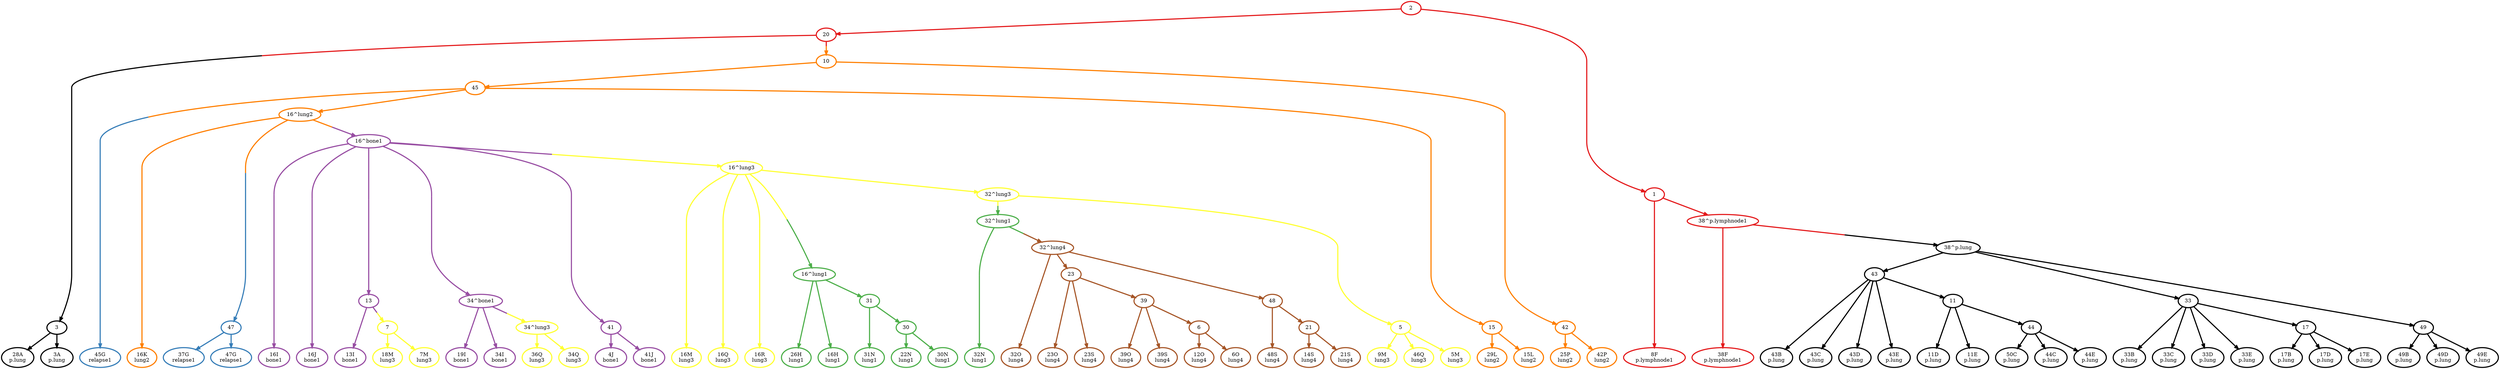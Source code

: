 digraph T {
	{
		rank=same
		0 [penwidth=3,colorscheme=set19,color=0,label="28A\np.lung"]
		1 [penwidth=3,colorscheme=set19,color=0,label="3A\np.lung"]
		2 [penwidth=3,colorscheme=set19,color=0,label="43B\np.lung"]
		3 [penwidth=3,colorscheme=set19,color=0,label="43C\np.lung"]
		4 [penwidth=3,colorscheme=set19,color=0,label="43D\np.lung"]
		5 [penwidth=3,colorscheme=set19,color=0,label="43E\np.lung"]
		6 [penwidth=3,colorscheme=set19,color=0,label="11D\np.lung"]
		7 [penwidth=3,colorscheme=set19,color=0,label="11E\np.lung"]
		8 [penwidth=3,colorscheme=set19,color=0,label="33B\np.lung"]
		9 [penwidth=3,colorscheme=set19,color=0,label="33C\np.lung"]
		10 [penwidth=3,colorscheme=set19,color=0,label="33D\np.lung"]
		11 [penwidth=3,colorscheme=set19,color=0,label="33E\np.lung"]
		12 [penwidth=3,colorscheme=set19,color=0,label="50C\np.lung"]
		13 [penwidth=3,colorscheme=set19,color=0,label="44C\np.lung"]
		14 [penwidth=3,colorscheme=set19,color=0,label="44E\np.lung"]
		15 [penwidth=3,colorscheme=set19,color=0,label="17B\np.lung"]
		16 [penwidth=3,colorscheme=set19,color=0,label="17D\np.lung"]
		17 [penwidth=3,colorscheme=set19,color=0,label="17E\np.lung"]
		18 [penwidth=3,colorscheme=set19,color=0,label="49B\np.lung"]
		19 [penwidth=3,colorscheme=set19,color=0,label="49D\np.lung"]
		20 [penwidth=3,colorscheme=set19,color=0,label="49E\np.lung"]
		21 [penwidth=3,colorscheme=set19,color=1,label="8F\np.lymphnode1"]
		22 [penwidth=3,colorscheme=set19,color=1,label="38F\np.lymphnode1"]
		23 [penwidth=3,colorscheme=set19,color=2,label="37G\nrelapse1"]
		24 [penwidth=3,colorscheme=set19,color=2,label="47G\nrelapse1"]
		25 [penwidth=3,colorscheme=set19,color=3,label="32N\nlung1"]
		26 [penwidth=3,colorscheme=set19,color=3,label="26H\nlung1"]
		27 [penwidth=3,colorscheme=set19,color=3,label="16H\nlung1"]
		28 [penwidth=3,colorscheme=set19,color=3,label="31N\nlung1"]
		29 [penwidth=3,colorscheme=set19,color=3,label="22N\nlung1"]
		30 [penwidth=3,colorscheme=set19,color=3,label="30N\nlung1"]
		31 [penwidth=3,colorscheme=set19,color=4,label="13I\nbone1"]
		32 [penwidth=3,colorscheme=set19,color=4,label="16I\nbone1"]
		33 [penwidth=3,colorscheme=set19,color=4,label="16J\nbone1"]
		34 [penwidth=3,colorscheme=set19,color=4,label="19I\nbone1"]
		35 [penwidth=3,colorscheme=set19,color=4,label="34I\nbone1"]
		36 [penwidth=3,colorscheme=set19,color=4,label="4J\nbone1"]
		37 [penwidth=3,colorscheme=set19,color=4,label="41J\nbone1"]
		38 [penwidth=3,colorscheme=set19,color=2,label="45G\nrelapse1"]
		39 [penwidth=3,colorscheme=set19,color=5,label="16K\nlung2"]
		40 [penwidth=3,colorscheme=set19,color=5,label="29L\nlung2"]
		41 [penwidth=3,colorscheme=set19,color=5,label="15L\nlung2"]
		42 [penwidth=3,colorscheme=set19,color=5,label="25P\nlung2"]
		43 [penwidth=3,colorscheme=set19,color=5,label="42P\nlung2"]
		44 [penwidth=3,colorscheme=set19,color=6,label="9M\nlung3"]
		45 [penwidth=3,colorscheme=set19,color=6,label="46Q\nlung3"]
		46 [penwidth=3,colorscheme=set19,color=6,label="5M\nlung3"]
		47 [penwidth=3,colorscheme=set19,color=6,label="18M\nlung3"]
		48 [penwidth=3,colorscheme=set19,color=6,label="7M\nlung3"]
		49 [penwidth=3,colorscheme=set19,color=6,label="16M\nlung3"]
		50 [penwidth=3,colorscheme=set19,color=6,label="16Q\nlung3"]
		51 [penwidth=3,colorscheme=set19,color=6,label="16R\nlung3"]
		52 [penwidth=3,colorscheme=set19,color=6,label="36Q\nlung3"]
		53 [penwidth=3,colorscheme=set19,color=6,label="34Q\nlung3"]
		54 [penwidth=3,colorscheme=set19,color=7,label="32O\nlung4"]
		55 [penwidth=3,colorscheme=set19,color=7,label="39O\nlung4"]
		56 [penwidth=3,colorscheme=set19,color=7,label="39S\nlung4"]
		57 [penwidth=3,colorscheme=set19,color=7,label="12O\nlung4"]
		58 [penwidth=3,colorscheme=set19,color=7,label="6O\nlung4"]
		59 [penwidth=3,colorscheme=set19,color=7,label="48S\nlung4"]
		60 [penwidth=3,colorscheme=set19,color=7,label="14S\nlung4"]
		61 [penwidth=3,colorscheme=set19,color=7,label="21S\nlung4"]
		62 [penwidth=3,colorscheme=set19,color=7,label="23O\nlung4"]
		63 [penwidth=3,colorscheme=set19,color=7,label="23S\nlung4"]
	}
	64 [penwidth=3,colorscheme=set19,color=0,label="3"]
	65 [penwidth=3,colorscheme=set19,color=0,label="43"]
	66 [penwidth=3,colorscheme=set19,color=0,label="11"]
	67 [penwidth=3,colorscheme=set19,color=0,label="44"]
	68 [penwidth=3,colorscheme=set19,color=0,label="38^p.lung"]
	69 [penwidth=3,colorscheme=set19,color=0,label="33"]
	70 [penwidth=3,colorscheme=set19,color=0,label="49"]
	71 [penwidth=3,colorscheme=set19,color=0,label="17"]
	72 [penwidth=3,colorscheme=set19,color=1,label="38^p.lymphnode1"]
	73 [penwidth=3,colorscheme=set19,color=1,label="20"]
	74 [penwidth=3,colorscheme=set19,color=1,label="2"]
	75 [penwidth=3,colorscheme=set19,color=1,label="1"]
	76 [penwidth=3,colorscheme=set19,color=5,label="10"]
	77 [penwidth=3,colorscheme=set19,color=2,label="47"]
	78 [penwidth=3,colorscheme=set19,color=3,label="32^lung1"]
	79 [penwidth=3,colorscheme=set19,color=3,label="16^lung1"]
	80 [penwidth=3,colorscheme=set19,color=3,label="31"]
	81 [penwidth=3,colorscheme=set19,color=3,label="30"]
	82 [penwidth=3,colorscheme=set19,color=7,label="32^lung4"]
	83 [penwidth=3,colorscheme=set19,color=4,label="13"]
	84 [penwidth=3,colorscheme=set19,color=4,label="16^bone1"]
	85 [penwidth=3,colorscheme=set19,color=4,label="34^bone1"]
	86 [penwidth=3,colorscheme=set19,color=4,label="41"]
	87 [penwidth=3,colorscheme=set19,color=6,label="16^lung3"]
	88 [penwidth=3,colorscheme=set19,color=6,label="34^lung3"]
	89 [penwidth=3,colorscheme=set19,color=6,label="7"]
	90 [penwidth=3,colorscheme=set19,color=5,label="16^lung2"]
	91 [penwidth=3,colorscheme=set19,color=5,label="45"]
	92 [penwidth=3,colorscheme=set19,color=5,label="42"]
	93 [penwidth=3,colorscheme=set19,color=5,label="15"]
	94 [penwidth=3,colorscheme=set19,color=6,label="32^lung3"]
	95 [penwidth=3,colorscheme=set19,color=6,label="5"]
	96 [penwidth=3,colorscheme=set19,color=7,label="23"]
	97 [penwidth=3,colorscheme=set19,color=7,label="48"]
	98 [penwidth=3,colorscheme=set19,color=7,label="39"]
	99 [penwidth=3,colorscheme=set19,color=7,label="6"]
	100 [penwidth=3,colorscheme=set19,color=7,label="21"]
	64 -> 0 [penwidth=3,colorscheme=set19,color="0;0.5:0"]
	64 -> 1 [penwidth=3,colorscheme=set19,color="0;0.5:0"]
	65 -> 66 [penwidth=3,colorscheme=set19,color="0;0.5:0"]
	65 -> 2 [penwidth=3,colorscheme=set19,color="0;0.5:0"]
	65 -> 3 [penwidth=3,colorscheme=set19,color="0;0.5:0"]
	65 -> 4 [penwidth=3,colorscheme=set19,color="0;0.5:0"]
	65 -> 5 [penwidth=3,colorscheme=set19,color="0;0.5:0"]
	66 -> 67 [penwidth=3,colorscheme=set19,color="0;0.5:0"]
	66 -> 6 [penwidth=3,colorscheme=set19,color="0;0.5:0"]
	66 -> 7 [penwidth=3,colorscheme=set19,color="0;0.5:0"]
	67 -> 12 [penwidth=3,colorscheme=set19,color="0;0.5:0"]
	67 -> 13 [penwidth=3,colorscheme=set19,color="0;0.5:0"]
	67 -> 14 [penwidth=3,colorscheme=set19,color="0;0.5:0"]
	68 -> 69 [penwidth=3,colorscheme=set19,color="0;0.5:0"]
	68 -> 65 [penwidth=3,colorscheme=set19,color="0;0.5:0"]
	68 -> 70 [penwidth=3,colorscheme=set19,color="0;0.5:0"]
	69 -> 71 [penwidth=3,colorscheme=set19,color="0;0.5:0"]
	69 -> 8 [penwidth=3,colorscheme=set19,color="0;0.5:0"]
	69 -> 9 [penwidth=3,colorscheme=set19,color="0;0.5:0"]
	69 -> 10 [penwidth=3,colorscheme=set19,color="0;0.5:0"]
	69 -> 11 [penwidth=3,colorscheme=set19,color="0;0.5:0"]
	70 -> 18 [penwidth=3,colorscheme=set19,color="0;0.5:0"]
	70 -> 19 [penwidth=3,colorscheme=set19,color="0;0.5:0"]
	70 -> 20 [penwidth=3,colorscheme=set19,color="0;0.5:0"]
	71 -> 15 [penwidth=3,colorscheme=set19,color="0;0.5:0"]
	71 -> 16 [penwidth=3,colorscheme=set19,color="0;0.5:0"]
	71 -> 17 [penwidth=3,colorscheme=set19,color="0;0.5:0"]
	72 -> 68 [penwidth=3,colorscheme=set19,color="1;0.5:0"]
	72 -> 22 [penwidth=3,colorscheme=set19,color="1;0.5:1"]
	73 -> 64 [penwidth=3,colorscheme=set19,color="1;0.5:0"]
	73 -> 76 [penwidth=3,colorscheme=set19,color="1;0.5:5"]
	74 -> 75 [penwidth=3,colorscheme=set19,color="1;0.5:1"]
	74 -> 73 [penwidth=3,colorscheme=set19,color="1;0.5:1"]
	75 -> 72 [penwidth=3,colorscheme=set19,color="1;0.5:1"]
	75 -> 21 [penwidth=3,colorscheme=set19,color="1;0.5:1"]
	76 -> 92 [penwidth=3,colorscheme=set19,color="5;0.5:5"]
	76 -> 91 [penwidth=3,colorscheme=set19,color="5;0.5:5"]
	77 -> 23 [penwidth=3,colorscheme=set19,color="2;0.5:2"]
	77 -> 24 [penwidth=3,colorscheme=set19,color="2;0.5:2"]
	78 -> 25 [penwidth=3,colorscheme=set19,color="3;0.5:3"]
	78 -> 82 [penwidth=3,colorscheme=set19,color="3;0.5:7"]
	79 -> 80 [penwidth=3,colorscheme=set19,color="3;0.5:3"]
	79 -> 26 [penwidth=3,colorscheme=set19,color="3;0.5:3"]
	79 -> 27 [penwidth=3,colorscheme=set19,color="3;0.5:3"]
	80 -> 81 [penwidth=3,colorscheme=set19,color="3;0.5:3"]
	80 -> 28 [penwidth=3,colorscheme=set19,color="3;0.5:3"]
	81 -> 29 [penwidth=3,colorscheme=set19,color="3;0.5:3"]
	81 -> 30 [penwidth=3,colorscheme=set19,color="3;0.5:3"]
	82 -> 96 [penwidth=3,colorscheme=set19,color="7;0.5:7"]
	82 -> 97 [penwidth=3,colorscheme=set19,color="7;0.5:7"]
	82 -> 54 [penwidth=3,colorscheme=set19,color="7;0.5:7"]
	83 -> 31 [penwidth=3,colorscheme=set19,color="4;0.5:4"]
	83 -> 89 [penwidth=3,colorscheme=set19,color="4;0.5:6"]
	84 -> 83 [penwidth=3,colorscheme=set19,color="4;0.5:4"]
	84 -> 85 [penwidth=3,colorscheme=set19,color="4;0.5:4"]
	84 -> 86 [penwidth=3,colorscheme=set19,color="4;0.5:4"]
	84 -> 32 [penwidth=3,colorscheme=set19,color="4;0.5:4"]
	84 -> 33 [penwidth=3,colorscheme=set19,color="4;0.5:4"]
	84 -> 87 [penwidth=3,colorscheme=set19,color="4;0.5:6"]
	85 -> 34 [penwidth=3,colorscheme=set19,color="4;0.5:4"]
	85 -> 35 [penwidth=3,colorscheme=set19,color="4;0.5:4"]
	85 -> 88 [penwidth=3,colorscheme=set19,color="4;0.5:6"]
	86 -> 36 [penwidth=3,colorscheme=set19,color="4;0.5:4"]
	86 -> 37 [penwidth=3,colorscheme=set19,color="4;0.5:4"]
	87 -> 79 [penwidth=3,colorscheme=set19,color="6;0.5:3"]
	87 -> 94 [penwidth=3,colorscheme=set19,color="6;0.5:6"]
	87 -> 49 [penwidth=3,colorscheme=set19,color="6;0.5:6"]
	87 -> 50 [penwidth=3,colorscheme=set19,color="6;0.5:6"]
	87 -> 51 [penwidth=3,colorscheme=set19,color="6;0.5:6"]
	88 -> 52 [penwidth=3,colorscheme=set19,color="6;0.5:6"]
	88 -> 53 [penwidth=3,colorscheme=set19,color="6;0.5:6"]
	89 -> 47 [penwidth=3,colorscheme=set19,color="6;0.5:6"]
	89 -> 48 [penwidth=3,colorscheme=set19,color="6;0.5:6"]
	90 -> 77 [penwidth=3,colorscheme=set19,color="5;0.5:2"]
	90 -> 84 [penwidth=3,colorscheme=set19,color="5;0.5:4"]
	90 -> 39 [penwidth=3,colorscheme=set19,color="5;0.5:5"]
	91 -> 38 [penwidth=3,colorscheme=set19,color="5;0.5:2"]
	91 -> 93 [penwidth=3,colorscheme=set19,color="5;0.5:5"]
	91 -> 90 [penwidth=3,colorscheme=set19,color="5;0.5:5"]
	92 -> 42 [penwidth=3,colorscheme=set19,color="5;0.5:5"]
	92 -> 43 [penwidth=3,colorscheme=set19,color="5;0.5:5"]
	93 -> 40 [penwidth=3,colorscheme=set19,color="5;0.5:5"]
	93 -> 41 [penwidth=3,colorscheme=set19,color="5;0.5:5"]
	94 -> 78 [penwidth=3,colorscheme=set19,color="6;0.5:3"]
	94 -> 95 [penwidth=3,colorscheme=set19,color="6;0.5:6"]
	95 -> 44 [penwidth=3,colorscheme=set19,color="6;0.5:6"]
	95 -> 45 [penwidth=3,colorscheme=set19,color="6;0.5:6"]
	95 -> 46 [penwidth=3,colorscheme=set19,color="6;0.5:6"]
	96 -> 98 [penwidth=3,colorscheme=set19,color="7;0.5:7"]
	96 -> 62 [penwidth=3,colorscheme=set19,color="7;0.5:7"]
	96 -> 63 [penwidth=3,colorscheme=set19,color="7;0.5:7"]
	97 -> 100 [penwidth=3,colorscheme=set19,color="7;0.5:7"]
	97 -> 59 [penwidth=3,colorscheme=set19,color="7;0.5:7"]
	98 -> 99 [penwidth=3,colorscheme=set19,color="7;0.5:7"]
	98 -> 55 [penwidth=3,colorscheme=set19,color="7;0.5:7"]
	98 -> 56 [penwidth=3,colorscheme=set19,color="7;0.5:7"]
	99 -> 57 [penwidth=3,colorscheme=set19,color="7;0.5:7"]
	99 -> 58 [penwidth=3,colorscheme=set19,color="7;0.5:7"]
	100 -> 60 [penwidth=3,colorscheme=set19,color="7;0.5:7"]
	100 -> 61 [penwidth=3,colorscheme=set19,color="7;0.5:7"]
}
